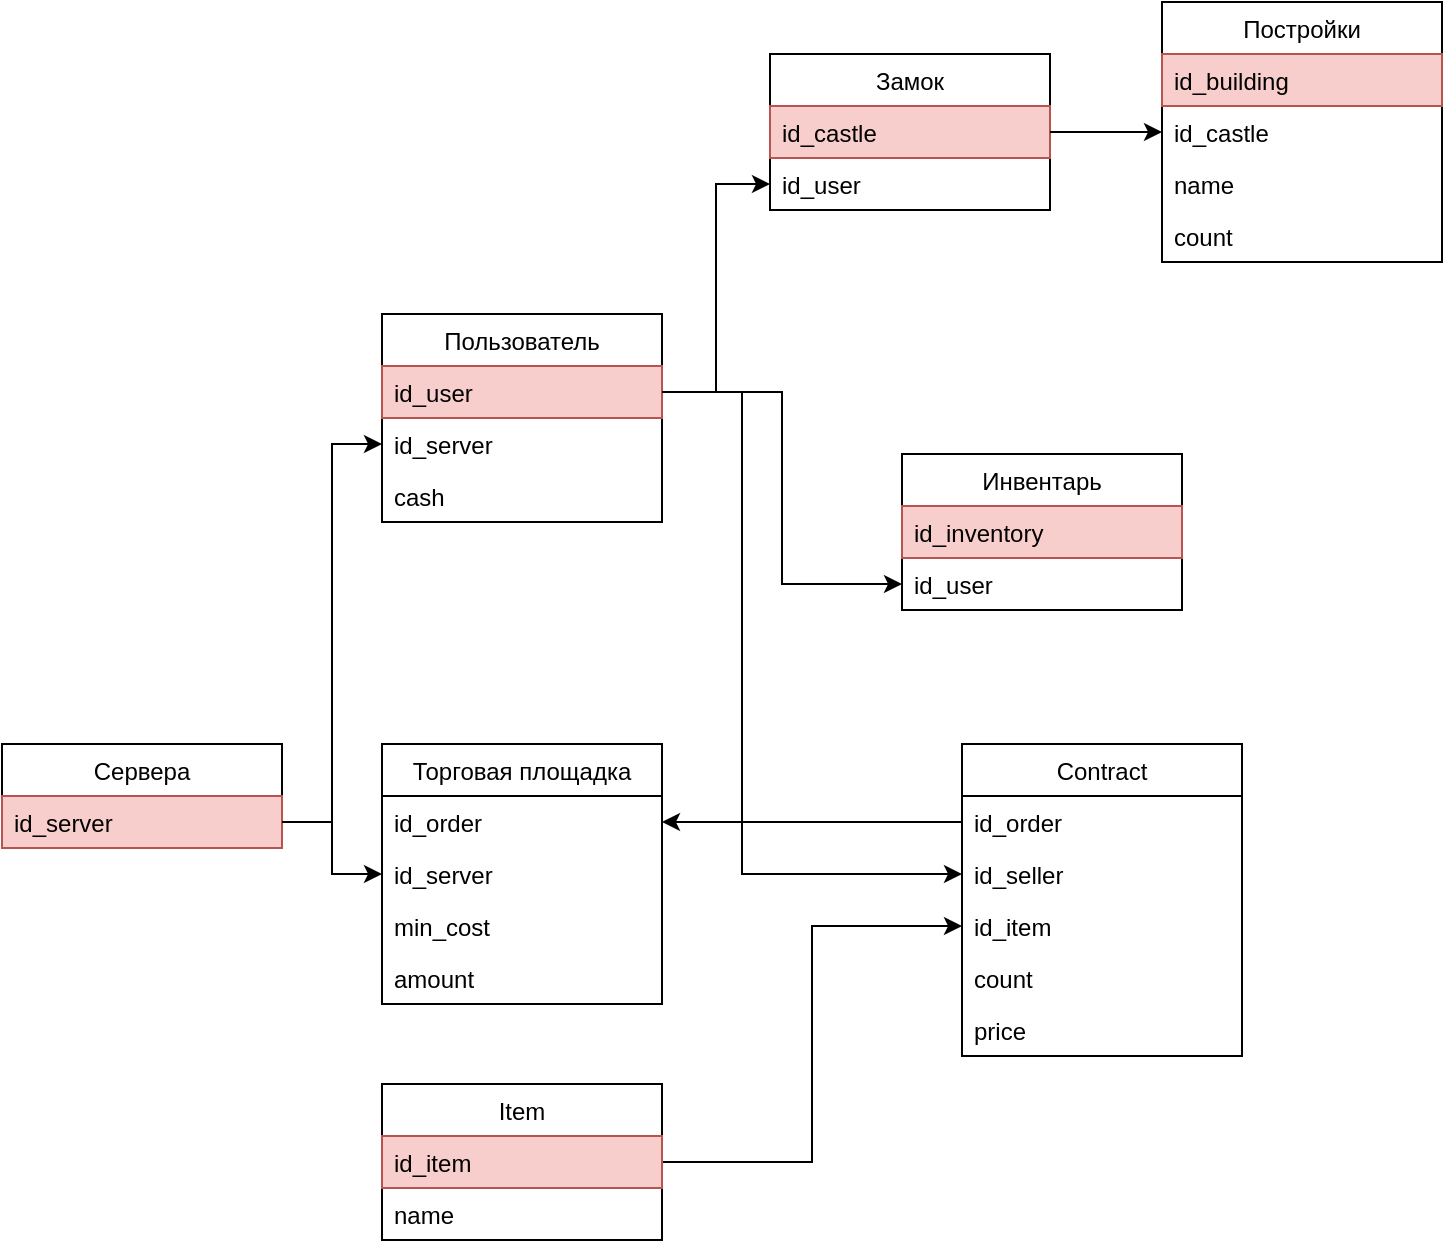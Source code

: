<mxfile version="14.3.1" type="github">
  <diagram id="sqIzpDh1YX07bTYnoLRK" name="Page-1">
    <mxGraphModel dx="827" dy="483" grid="1" gridSize="10" guides="1" tooltips="1" connect="1" arrows="1" fold="1" page="1" pageScale="1" pageWidth="827" pageHeight="1169" math="0" shadow="0">
      <root>
        <mxCell id="0" />
        <mxCell id="1" parent="0" />
        <mxCell id="maXpZ7dv2vN7AAGeLonn-1" value="Сервера" style="swimlane;fontStyle=0;childLayout=stackLayout;horizontal=1;startSize=26;fillColor=none;horizontalStack=0;resizeParent=1;resizeParentMax=0;resizeLast=0;collapsible=1;marginBottom=0;" parent="1" vertex="1">
          <mxGeometry x="30" y="415" width="140" height="52" as="geometry" />
        </mxCell>
        <mxCell id="maXpZ7dv2vN7AAGeLonn-3" value="id_server" style="text;strokeColor=#b85450;fillColor=#f8cecc;align=left;verticalAlign=top;spacingLeft=4;spacingRight=4;overflow=hidden;rotatable=0;points=[[0,0.5],[1,0.5]];portConstraint=eastwest;" parent="maXpZ7dv2vN7AAGeLonn-1" vertex="1">
          <mxGeometry y="26" width="140" height="26" as="geometry" />
        </mxCell>
        <mxCell id="maXpZ7dv2vN7AAGeLonn-5" value="Пользователь" style="swimlane;fontStyle=0;childLayout=stackLayout;horizontal=1;startSize=26;fillColor=none;horizontalStack=0;resizeParent=1;resizeParentMax=0;resizeLast=0;collapsible=1;marginBottom=0;" parent="1" vertex="1">
          <mxGeometry x="220" y="200" width="140" height="104" as="geometry" />
        </mxCell>
        <mxCell id="maXpZ7dv2vN7AAGeLonn-6" value="id_user" style="text;strokeColor=#b85450;fillColor=#f8cecc;align=left;verticalAlign=top;spacingLeft=4;spacingRight=4;overflow=hidden;rotatable=0;points=[[0,0.5],[1,0.5]];portConstraint=eastwest;" parent="maXpZ7dv2vN7AAGeLonn-5" vertex="1">
          <mxGeometry y="26" width="140" height="26" as="geometry" />
        </mxCell>
        <mxCell id="maXpZ7dv2vN7AAGeLonn-7" value="id_server" style="text;strokeColor=none;fillColor=none;align=left;verticalAlign=top;spacingLeft=4;spacingRight=4;overflow=hidden;rotatable=0;points=[[0,0.5],[1,0.5]];portConstraint=eastwest;" parent="maXpZ7dv2vN7AAGeLonn-5" vertex="1">
          <mxGeometry y="52" width="140" height="26" as="geometry" />
        </mxCell>
        <mxCell id="maXpZ7dv2vN7AAGeLonn-8" value="cash" style="text;strokeColor=none;fillColor=none;align=left;verticalAlign=top;spacingLeft=4;spacingRight=4;overflow=hidden;rotatable=0;points=[[0,0.5],[1,0.5]];portConstraint=eastwest;" parent="maXpZ7dv2vN7AAGeLonn-5" vertex="1">
          <mxGeometry y="78" width="140" height="26" as="geometry" />
        </mxCell>
        <mxCell id="maXpZ7dv2vN7AAGeLonn-10" style="edgeStyle=orthogonalEdgeStyle;rounded=0;orthogonalLoop=1;jettySize=auto;html=1;exitX=1;exitY=0.5;exitDx=0;exitDy=0;entryX=0;entryY=0.5;entryDx=0;entryDy=0;" parent="1" source="maXpZ7dv2vN7AAGeLonn-3" target="maXpZ7dv2vN7AAGeLonn-7" edge="1">
          <mxGeometry relative="1" as="geometry" />
        </mxCell>
        <mxCell id="maXpZ7dv2vN7AAGeLonn-11" value="Торговая площадка" style="swimlane;fontStyle=0;childLayout=stackLayout;horizontal=1;startSize=26;fillColor=none;horizontalStack=0;resizeParent=1;resizeParentMax=0;resizeLast=0;collapsible=1;marginBottom=0;" parent="1" vertex="1">
          <mxGeometry x="220" y="415" width="140" height="130" as="geometry" />
        </mxCell>
        <mxCell id="zEe9iHQ0LWLXFNLUKIxg-1" value="id_order" style="text;align=left;verticalAlign=top;spacingLeft=4;spacingRight=4;overflow=hidden;rotatable=0;points=[[0,0.5],[1,0.5]];portConstraint=eastwest;" parent="maXpZ7dv2vN7AAGeLonn-11" vertex="1">
          <mxGeometry y="26" width="140" height="26" as="geometry" />
        </mxCell>
        <mxCell id="zEe9iHQ0LWLXFNLUKIxg-24" value="id_server" style="text;align=left;verticalAlign=top;spacingLeft=4;spacingRight=4;overflow=hidden;rotatable=0;points=[[0,0.5],[1,0.5]];portConstraint=eastwest;" parent="maXpZ7dv2vN7AAGeLonn-11" vertex="1">
          <mxGeometry y="52" width="140" height="26" as="geometry" />
        </mxCell>
        <mxCell id="zEe9iHQ0LWLXFNLUKIxg-14" value="min_cost" style="text;align=left;verticalAlign=top;spacingLeft=4;spacingRight=4;overflow=hidden;rotatable=0;points=[[0,0.5],[1,0.5]];portConstraint=eastwest;" parent="maXpZ7dv2vN7AAGeLonn-11" vertex="1">
          <mxGeometry y="78" width="140" height="26" as="geometry" />
        </mxCell>
        <mxCell id="zEe9iHQ0LWLXFNLUKIxg-15" value="amount" style="text;align=left;verticalAlign=top;spacingLeft=4;spacingRight=4;overflow=hidden;rotatable=0;points=[[0,0.5],[1,0.5]];portConstraint=eastwest;" parent="maXpZ7dv2vN7AAGeLonn-11" vertex="1">
          <mxGeometry y="104" width="140" height="26" as="geometry" />
        </mxCell>
        <mxCell id="zEe9iHQ0LWLXFNLUKIxg-5" value="Замок" style="swimlane;fontStyle=0;childLayout=stackLayout;horizontal=1;startSize=26;fillColor=none;horizontalStack=0;resizeParent=1;resizeParentMax=0;resizeLast=0;collapsible=1;marginBottom=0;" parent="1" vertex="1">
          <mxGeometry x="414" y="70" width="140" height="78" as="geometry" />
        </mxCell>
        <mxCell id="zEe9iHQ0LWLXFNLUKIxg-21" value="id_castle" style="text;align=left;verticalAlign=top;spacingLeft=4;spacingRight=4;overflow=hidden;rotatable=0;points=[[0,0.5],[1,0.5]];portConstraint=eastwest;fillColor=#f8cecc;strokeColor=#b85450;" parent="zEe9iHQ0LWLXFNLUKIxg-5" vertex="1">
          <mxGeometry y="26" width="140" height="26" as="geometry" />
        </mxCell>
        <mxCell id="zEe9iHQ0LWLXFNLUKIxg-6" value="id_user" style="text;align=left;verticalAlign=top;spacingLeft=4;spacingRight=4;overflow=hidden;rotatable=0;points=[[0,0.5],[1,0.5]];portConstraint=eastwest;" parent="zEe9iHQ0LWLXFNLUKIxg-5" vertex="1">
          <mxGeometry y="52" width="140" height="26" as="geometry" />
        </mxCell>
        <mxCell id="zEe9iHQ0LWLXFNLUKIxg-9" style="edgeStyle=orthogonalEdgeStyle;rounded=0;orthogonalLoop=1;jettySize=auto;html=1;exitX=1;exitY=0.5;exitDx=0;exitDy=0;" parent="1" source="maXpZ7dv2vN7AAGeLonn-6" target="zEe9iHQ0LWLXFNLUKIxg-6" edge="1">
          <mxGeometry relative="1" as="geometry">
            <Array as="points">
              <mxPoint x="387" y="239" />
              <mxPoint x="387" y="135" />
            </Array>
          </mxGeometry>
        </mxCell>
        <mxCell id="zEe9iHQ0LWLXFNLUKIxg-37" style="edgeStyle=orthogonalEdgeStyle;rounded=0;orthogonalLoop=1;jettySize=auto;html=1;exitX=1;exitY=0.5;exitDx=0;exitDy=0;entryX=0;entryY=0.5;entryDx=0;entryDy=0;" parent="1" source="zEe9iHQ0LWLXFNLUKIxg-10" target="maXpZ7dv2vN7AAGeLonn-13" edge="1">
          <mxGeometry relative="1" as="geometry" />
        </mxCell>
        <mxCell id="zEe9iHQ0LWLXFNLUKIxg-10" value="Item" style="swimlane;fontStyle=0;childLayout=stackLayout;horizontal=1;startSize=26;fillColor=none;horizontalStack=0;resizeParent=1;resizeParentMax=0;resizeLast=0;collapsible=1;marginBottom=0;" parent="1" vertex="1">
          <mxGeometry x="220" y="585" width="140" height="78" as="geometry" />
        </mxCell>
        <mxCell id="zEe9iHQ0LWLXFNLUKIxg-17" value="id_item" style="text;align=left;verticalAlign=top;spacingLeft=4;spacingRight=4;overflow=hidden;rotatable=0;points=[[0,0.5],[1,0.5]];portConstraint=eastwest;fillColor=#f8cecc;strokeColor=#b85450;" parent="zEe9iHQ0LWLXFNLUKIxg-10" vertex="1">
          <mxGeometry y="26" width="140" height="26" as="geometry" />
        </mxCell>
        <mxCell id="zEe9iHQ0LWLXFNLUKIxg-13" style="edgeStyle=orthogonalEdgeStyle;rounded=0;orthogonalLoop=1;jettySize=auto;html=1;exitX=1;exitY=0.5;exitDx=0;exitDy=0;" parent="zEe9iHQ0LWLXFNLUKIxg-10" source="zEe9iHQ0LWLXFNLUKIxg-12" target="zEe9iHQ0LWLXFNLUKIxg-12" edge="1">
          <mxGeometry relative="1" as="geometry" />
        </mxCell>
        <mxCell id="zEe9iHQ0LWLXFNLUKIxg-12" value="name" style="text;align=left;verticalAlign=top;spacingLeft=4;spacingRight=4;overflow=hidden;rotatable=0;points=[[0,0.5],[1,0.5]];portConstraint=eastwest;" parent="zEe9iHQ0LWLXFNLUKIxg-10" vertex="1">
          <mxGeometry y="52" width="140" height="26" as="geometry" />
        </mxCell>
        <mxCell id="zEe9iHQ0LWLXFNLUKIxg-29" value="Contract" style="swimlane;fontStyle=0;childLayout=stackLayout;horizontal=1;startSize=26;fillColor=none;horizontalStack=0;resizeParent=1;resizeParentMax=0;resizeLast=0;collapsible=1;marginBottom=0;labelBackgroundColor=none;" parent="1" vertex="1">
          <mxGeometry x="510" y="415" width="140" height="156" as="geometry" />
        </mxCell>
        <mxCell id="zEe9iHQ0LWLXFNLUKIxg-38" value="id_order" style="text;align=left;verticalAlign=top;spacingLeft=4;spacingRight=4;overflow=hidden;rotatable=0;points=[[0,0.5],[1,0.5]];portConstraint=eastwest;" parent="zEe9iHQ0LWLXFNLUKIxg-29" vertex="1">
          <mxGeometry y="26" width="140" height="26" as="geometry" />
        </mxCell>
        <mxCell id="zEe9iHQ0LWLXFNLUKIxg-41" value="id_seller" style="text;align=left;verticalAlign=top;spacingLeft=4;spacingRight=4;overflow=hidden;rotatable=0;points=[[0,0.5],[1,0.5]];portConstraint=eastwest;" parent="zEe9iHQ0LWLXFNLUKIxg-29" vertex="1">
          <mxGeometry y="52" width="140" height="26" as="geometry" />
        </mxCell>
        <mxCell id="zEe9iHQ0LWLXFNLUKIxg-31" style="edgeStyle=orthogonalEdgeStyle;rounded=0;orthogonalLoop=1;jettySize=auto;html=1;exitX=1;exitY=0.5;exitDx=0;exitDy=0;" parent="zEe9iHQ0LWLXFNLUKIxg-29" edge="1">
          <mxGeometry relative="1" as="geometry">
            <mxPoint x="140" y="91" as="sourcePoint" />
            <mxPoint x="140" y="91" as="targetPoint" />
          </mxGeometry>
        </mxCell>
        <mxCell id="zEe9iHQ0LWLXFNLUKIxg-3" style="edgeStyle=orthogonalEdgeStyle;rounded=0;orthogonalLoop=1;jettySize=auto;html=1;exitX=1;exitY=0.5;exitDx=0;exitDy=0;" parent="zEe9iHQ0LWLXFNLUKIxg-29" source="maXpZ7dv2vN7AAGeLonn-13" target="maXpZ7dv2vN7AAGeLonn-13" edge="1">
          <mxGeometry relative="1" as="geometry" />
        </mxCell>
        <mxCell id="maXpZ7dv2vN7AAGeLonn-13" value="id_item" style="text;align=left;verticalAlign=top;spacingLeft=4;spacingRight=4;overflow=hidden;rotatable=0;points=[[0,0.5],[1,0.5]];portConstraint=eastwest;" parent="zEe9iHQ0LWLXFNLUKIxg-29" vertex="1">
          <mxGeometry y="78" width="140" height="26" as="geometry" />
        </mxCell>
        <mxCell id="zEe9iHQ0LWLXFNLUKIxg-39" value="count" style="text;align=left;verticalAlign=top;spacingLeft=4;spacingRight=4;overflow=hidden;rotatable=0;points=[[0,0.5],[1,0.5]];portConstraint=eastwest;" parent="zEe9iHQ0LWLXFNLUKIxg-29" vertex="1">
          <mxGeometry y="104" width="140" height="26" as="geometry" />
        </mxCell>
        <mxCell id="zEe9iHQ0LWLXFNLUKIxg-40" value="price" style="text;align=left;verticalAlign=top;spacingLeft=4;spacingRight=4;overflow=hidden;rotatable=0;points=[[0,0.5],[1,0.5]];portConstraint=eastwest;" parent="zEe9iHQ0LWLXFNLUKIxg-29" vertex="1">
          <mxGeometry y="130" width="140" height="26" as="geometry" />
        </mxCell>
        <mxCell id="zEe9iHQ0LWLXFNLUKIxg-33" style="edgeStyle=orthogonalEdgeStyle;rounded=0;orthogonalLoop=1;jettySize=auto;html=1;exitX=0;exitY=0.5;exitDx=0;exitDy=0;entryX=1;entryY=0.5;entryDx=0;entryDy=0;" parent="1" source="zEe9iHQ0LWLXFNLUKIxg-38" target="zEe9iHQ0LWLXFNLUKIxg-1" edge="1">
          <mxGeometry relative="1" as="geometry">
            <mxPoint x="430" y="431" as="sourcePoint" />
            <mxPoint x="450" y="467" as="targetPoint" />
          </mxGeometry>
        </mxCell>
        <mxCell id="zEe9iHQ0LWLXFNLUKIxg-36" style="edgeStyle=orthogonalEdgeStyle;rounded=0;orthogonalLoop=1;jettySize=auto;html=1;exitX=1;exitY=0.5;exitDx=0;exitDy=0;entryX=0;entryY=0.5;entryDx=0;entryDy=0;" parent="1" source="maXpZ7dv2vN7AAGeLonn-3" target="zEe9iHQ0LWLXFNLUKIxg-24" edge="1">
          <mxGeometry relative="1" as="geometry" />
        </mxCell>
        <mxCell id="zEe9iHQ0LWLXFNLUKIxg-42" style="edgeStyle=orthogonalEdgeStyle;rounded=0;orthogonalLoop=1;jettySize=auto;html=1;exitX=1;exitY=0.5;exitDx=0;exitDy=0;entryX=0;entryY=0.5;entryDx=0;entryDy=0;" parent="1" source="maXpZ7dv2vN7AAGeLonn-6" target="zEe9iHQ0LWLXFNLUKIxg-41" edge="1">
          <mxGeometry relative="1" as="geometry">
            <Array as="points">
              <mxPoint x="400" y="239" />
              <mxPoint x="400" y="480" />
            </Array>
          </mxGeometry>
        </mxCell>
        <mxCell id="zEe9iHQ0LWLXFNLUKIxg-43" value="Постройки" style="swimlane;fontStyle=0;childLayout=stackLayout;horizontal=1;startSize=26;fillColor=none;horizontalStack=0;resizeParent=1;resizeParentMax=0;resizeLast=0;collapsible=1;marginBottom=0;" parent="1" vertex="1">
          <mxGeometry x="610" y="44" width="140" height="130" as="geometry" />
        </mxCell>
        <mxCell id="zEe9iHQ0LWLXFNLUKIxg-44" value="id_building" style="text;strokeColor=#b85450;fillColor=#f8cecc;align=left;verticalAlign=top;spacingLeft=4;spacingRight=4;overflow=hidden;rotatable=0;points=[[0,0.5],[1,0.5]];portConstraint=eastwest;" parent="zEe9iHQ0LWLXFNLUKIxg-43" vertex="1">
          <mxGeometry y="26" width="140" height="26" as="geometry" />
        </mxCell>
        <mxCell id="zEe9iHQ0LWLXFNLUKIxg-45" value="id_castle" style="text;strokeColor=none;fillColor=none;align=left;verticalAlign=top;spacingLeft=4;spacingRight=4;overflow=hidden;rotatable=0;points=[[0,0.5],[1,0.5]];portConstraint=eastwest;" parent="zEe9iHQ0LWLXFNLUKIxg-43" vertex="1">
          <mxGeometry y="52" width="140" height="26" as="geometry" />
        </mxCell>
        <mxCell id="zEe9iHQ0LWLXFNLUKIxg-48" value="name" style="text;strokeColor=none;fillColor=none;align=left;verticalAlign=top;spacingLeft=4;spacingRight=4;overflow=hidden;rotatable=0;points=[[0,0.5],[1,0.5]];portConstraint=eastwest;" parent="zEe9iHQ0LWLXFNLUKIxg-43" vertex="1">
          <mxGeometry y="78" width="140" height="26" as="geometry" />
        </mxCell>
        <mxCell id="zEe9iHQ0LWLXFNLUKIxg-47" value="count" style="text;strokeColor=none;fillColor=none;align=left;verticalAlign=top;spacingLeft=4;spacingRight=4;overflow=hidden;rotatable=0;points=[[0,0.5],[1,0.5]];portConstraint=eastwest;" parent="zEe9iHQ0LWLXFNLUKIxg-43" vertex="1">
          <mxGeometry y="104" width="140" height="26" as="geometry" />
        </mxCell>
        <mxCell id="zEe9iHQ0LWLXFNLUKIxg-49" style="edgeStyle=orthogonalEdgeStyle;rounded=0;orthogonalLoop=1;jettySize=auto;html=1;exitX=1;exitY=0.5;exitDx=0;exitDy=0;entryX=0;entryY=0.5;entryDx=0;entryDy=0;" parent="1" source="zEe9iHQ0LWLXFNLUKIxg-21" target="zEe9iHQ0LWLXFNLUKIxg-45" edge="1">
          <mxGeometry relative="1" as="geometry" />
        </mxCell>
        <mxCell id="zEe9iHQ0LWLXFNLUKIxg-50" value="Инвентарь" style="swimlane;fontStyle=0;childLayout=stackLayout;horizontal=1;startSize=26;fillColor=none;horizontalStack=0;resizeParent=1;resizeParentMax=0;resizeLast=0;collapsible=1;marginBottom=0;" parent="1" vertex="1">
          <mxGeometry x="480" y="270" width="140" height="78" as="geometry" />
        </mxCell>
        <mxCell id="zEe9iHQ0LWLXFNLUKIxg-51" value="id_inventory" style="text;align=left;verticalAlign=top;spacingLeft=4;spacingRight=4;overflow=hidden;rotatable=0;points=[[0,0.5],[1,0.5]];portConstraint=eastwest;fillColor=#f8cecc;strokeColor=#b85450;" parent="zEe9iHQ0LWLXFNLUKIxg-50" vertex="1">
          <mxGeometry y="26" width="140" height="26" as="geometry" />
        </mxCell>
        <mxCell id="zEe9iHQ0LWLXFNLUKIxg-52" value="id_user" style="text;align=left;verticalAlign=top;spacingLeft=4;spacingRight=4;overflow=hidden;rotatable=0;points=[[0,0.5],[1,0.5]];portConstraint=eastwest;" parent="zEe9iHQ0LWLXFNLUKIxg-50" vertex="1">
          <mxGeometry y="52" width="140" height="26" as="geometry" />
        </mxCell>
        <mxCell id="zEe9iHQ0LWLXFNLUKIxg-55" style="edgeStyle=orthogonalEdgeStyle;rounded=0;orthogonalLoop=1;jettySize=auto;html=1;exitX=1;exitY=0.5;exitDx=0;exitDy=0;entryX=0;entryY=0.5;entryDx=0;entryDy=0;" parent="1" source="maXpZ7dv2vN7AAGeLonn-6" target="zEe9iHQ0LWLXFNLUKIxg-52" edge="1">
          <mxGeometry relative="1" as="geometry" />
        </mxCell>
      </root>
    </mxGraphModel>
  </diagram>
</mxfile>
